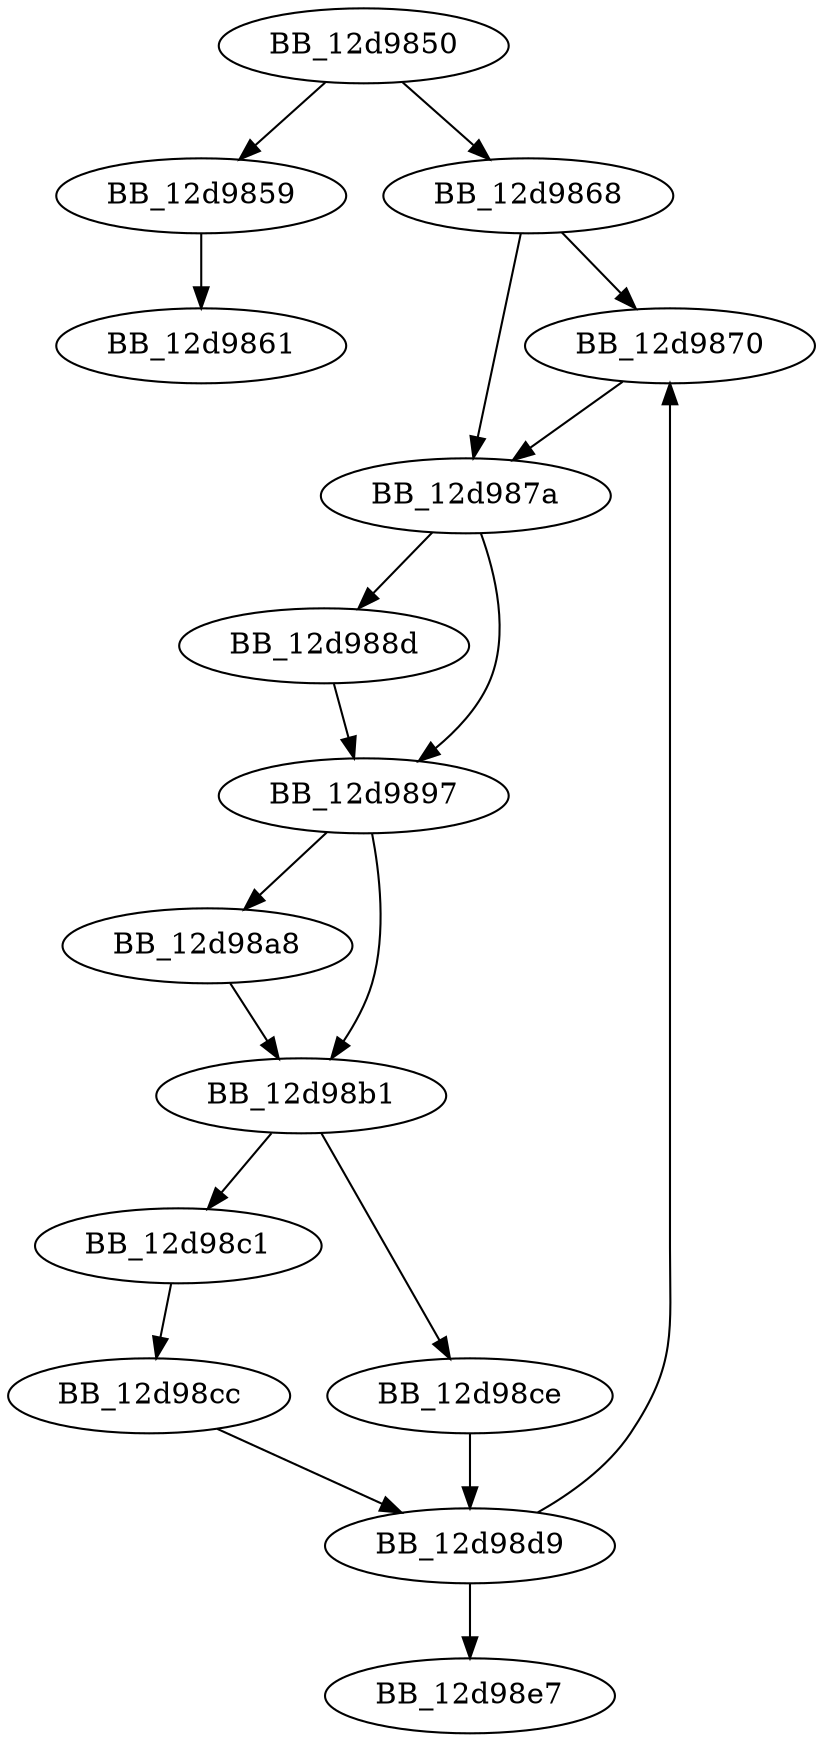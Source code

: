 DiGraph sub_12D9850{
BB_12d9850->BB_12d9859
BB_12d9850->BB_12d9868
BB_12d9859->BB_12d9861
BB_12d9868->BB_12d9870
BB_12d9868->BB_12d987a
BB_12d9870->BB_12d987a
BB_12d987a->BB_12d988d
BB_12d987a->BB_12d9897
BB_12d988d->BB_12d9897
BB_12d9897->BB_12d98a8
BB_12d9897->BB_12d98b1
BB_12d98a8->BB_12d98b1
BB_12d98b1->BB_12d98c1
BB_12d98b1->BB_12d98ce
BB_12d98c1->BB_12d98cc
BB_12d98cc->BB_12d98d9
BB_12d98ce->BB_12d98d9
BB_12d98d9->BB_12d9870
BB_12d98d9->BB_12d98e7
}
